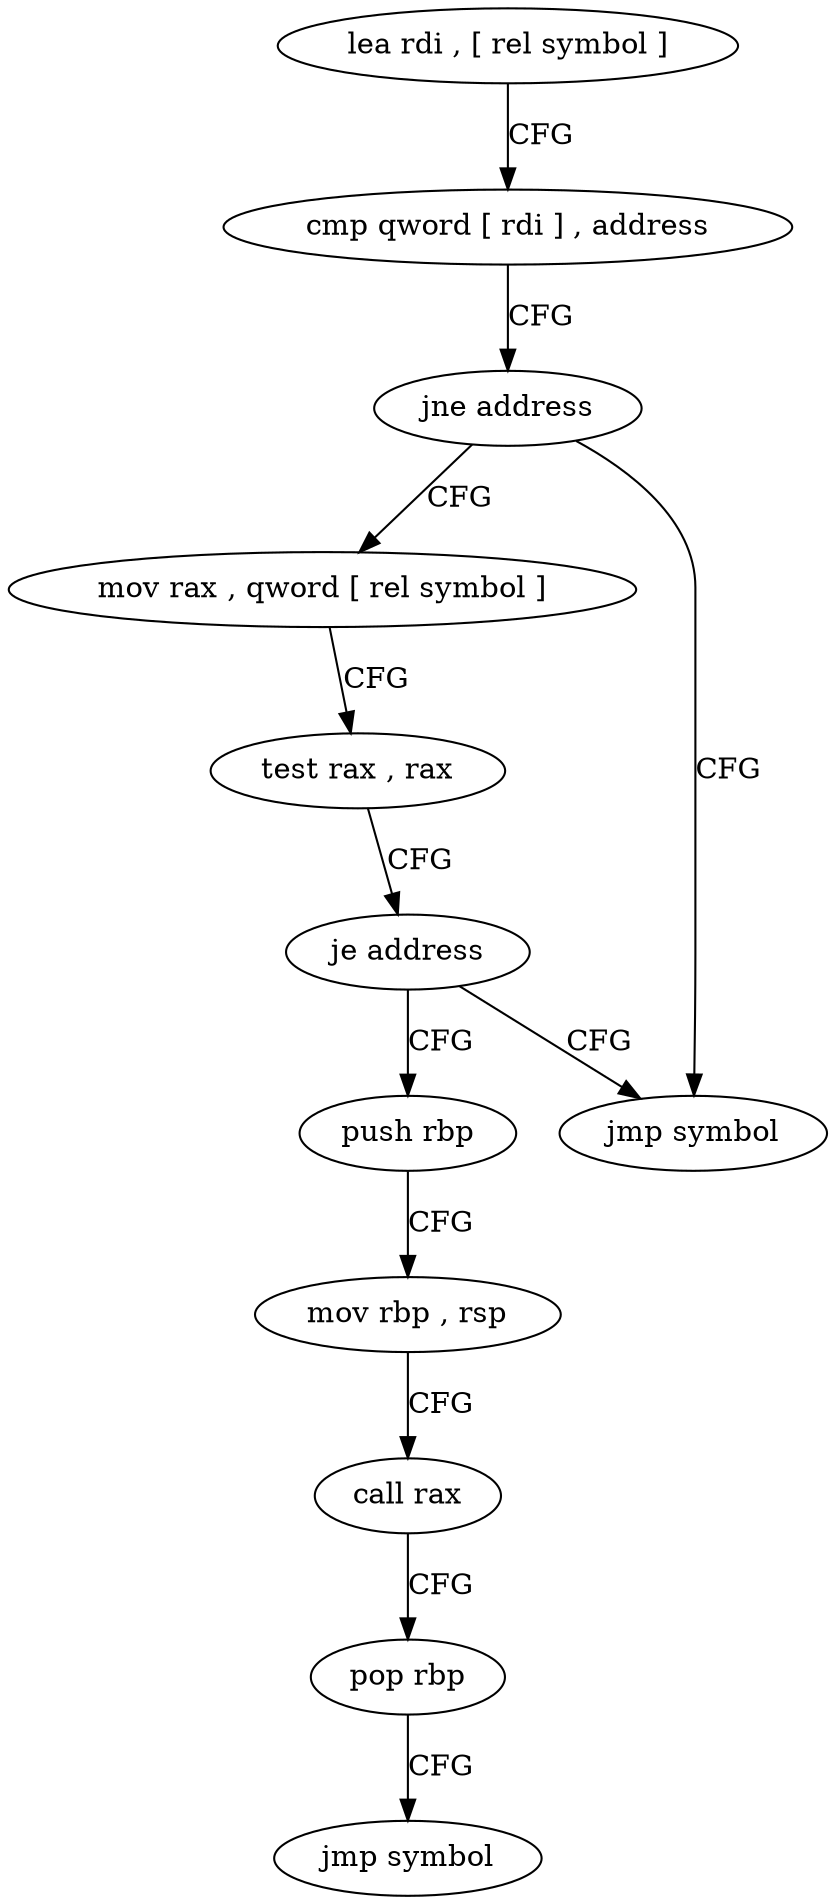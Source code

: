digraph "func" {
"73200" [label = "lea rdi , [ rel symbol ]" ]
"73207" [label = "cmp qword [ rdi ] , address" ]
"73211" [label = "jne address" ]
"73224" [label = "mov rax , qword [ rel symbol ]" ]
"73213" [label = "jmp symbol" ]
"73231" [label = "test rax , rax" ]
"73234" [label = "je address" ]
"73236" [label = "push rbp" ]
"73237" [label = "mov rbp , rsp" ]
"73240" [label = "call rax" ]
"73242" [label = "pop rbp" ]
"73243" [label = "jmp symbol" ]
"73200" -> "73207" [ label = "CFG" ]
"73207" -> "73211" [ label = "CFG" ]
"73211" -> "73224" [ label = "CFG" ]
"73211" -> "73213" [ label = "CFG" ]
"73224" -> "73231" [ label = "CFG" ]
"73231" -> "73234" [ label = "CFG" ]
"73234" -> "73213" [ label = "CFG" ]
"73234" -> "73236" [ label = "CFG" ]
"73236" -> "73237" [ label = "CFG" ]
"73237" -> "73240" [ label = "CFG" ]
"73240" -> "73242" [ label = "CFG" ]
"73242" -> "73243" [ label = "CFG" ]
}
